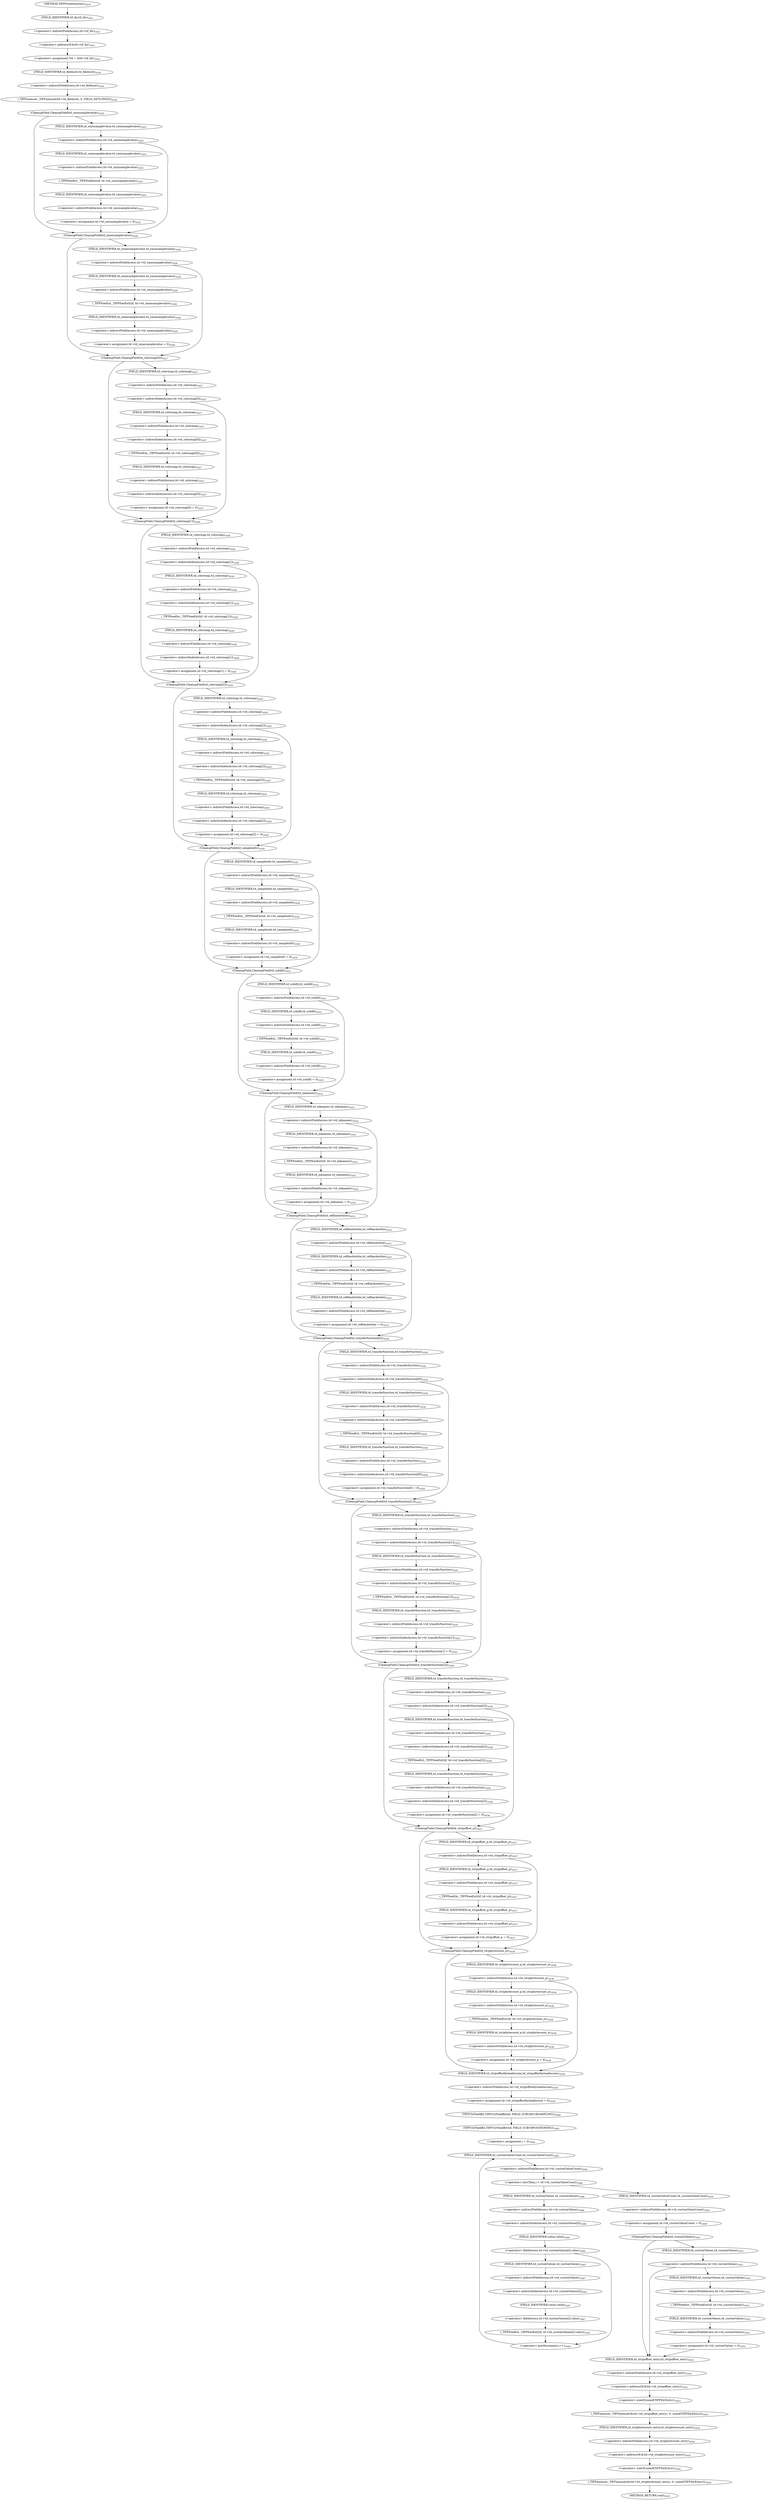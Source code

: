 digraph "TIFFFreeDirectory" {  
"43217" [label = <(&lt;operator&gt;.assignment,*td = &amp;tif-&gt;tif_dir)<SUB>1621</SUB>> ]
"43224" [label = <(_TIFFmemset,_TIFFmemset(td-&gt;td_fieldsset, 0, FIELD_SETLONGS))<SUB>1624</SUB>> ]
"43230" [label = <(CleanupField,CleanupField(td_sminsamplevalue))<SUB>1625</SUB>> ]
"43248" [label = <(CleanupField,CleanupField(td_smaxsamplevalue))<SUB>1626</SUB>> ]
"43266" [label = <(CleanupField,CleanupField(td_colormap[0]))<SUB>1627</SUB>> ]
"43290" [label = <(CleanupField,CleanupField(td_colormap[1]))<SUB>1628</SUB>> ]
"43314" [label = <(CleanupField,CleanupField(td_colormap[2]))<SUB>1629</SUB>> ]
"43338" [label = <(CleanupField,CleanupField(td_sampleinfo))<SUB>1630</SUB>> ]
"43356" [label = <(CleanupField,CleanupField(td_subifd))<SUB>1631</SUB>> ]
"43374" [label = <(CleanupField,CleanupField(td_inknames))<SUB>1632</SUB>> ]
"43392" [label = <(CleanupField,CleanupField(td_refblackwhite))<SUB>1633</SUB>> ]
"43410" [label = <(CleanupField,CleanupField(td_transferfunction[0]))<SUB>1634</SUB>> ]
"43434" [label = <(CleanupField,CleanupField(td_transferfunction[1]))<SUB>1635</SUB>> ]
"43458" [label = <(CleanupField,CleanupField(td_transferfunction[2]))<SUB>1636</SUB>> ]
"43482" [label = <(CleanupField,CleanupField(td_stripoffset_p))<SUB>1637</SUB>> ]
"43500" [label = <(CleanupField,CleanupField(td_stripbytecount_p))<SUB>1638</SUB>> ]
"43518" [label = <(&lt;operator&gt;.assignment,td-&gt;td_stripoffsetbyteallocsize = 0)<SUB>1639</SUB>> ]
"43523" [label = <(TIFFClrFieldBit,TIFFClrFieldBit(tif, FIELD_YCBCRSUBSAMPLING))<SUB>1640</SUB>> ]
"43526" [label = <(TIFFClrFieldBit,TIFFClrFieldBit(tif, FIELD_YCBCRPOSITIONING))<SUB>1641</SUB>> ]
"43560" [label = <(&lt;operator&gt;.assignment,td-&gt;td_customValueCount = 0)<SUB>1650</SUB>> ]
"43565" [label = <(CleanupField,CleanupField(td_customValues))<SUB>1651</SUB>> ]
"43583" [label = <(_TIFFmemset,_TIFFmemset(&amp;(td-&gt;td_stripoffset_entry), 0, sizeof(TIFFDirEntry)))<SUB>1653</SUB>> ]
"43591" [label = <(_TIFFmemset,_TIFFmemset(&amp;(td-&gt;td_stripbytecount_entry), 0, sizeof(TIFFDirEntry)))<SUB>1654</SUB>> ]
"43219" [label = <(&lt;operator&gt;.addressOf,&amp;tif-&gt;tif_dir)<SUB>1621</SUB>> ]
"43225" [label = <(&lt;operator&gt;.indirectFieldAccess,td-&gt;td_fieldsset)<SUB>1624</SUB>> ]
"43519" [label = <(&lt;operator&gt;.indirectFieldAccess,td-&gt;td_stripoffsetbyteallocsize)<SUB>1639</SUB>> ]
"43534" [label = <(&lt;operator&gt;.lessThan,i &lt; td-&gt;td_customValueCount)<SUB>1644</SUB>> ]
"43539" [label = <(&lt;operator&gt;.postIncrement,i++)<SUB>1644</SUB>> ]
"43561" [label = <(&lt;operator&gt;.indirectFieldAccess,td-&gt;td_customValueCount)<SUB>1650</SUB>> ]
"43584" [label = <(&lt;operator&gt;.addressOf,&amp;(td-&gt;td_stripoffset_entry))<SUB>1653</SUB>> ]
"43589" [label = <(&lt;operator&gt;.sizeOf,sizeof(TIFFDirEntry))<SUB>1653</SUB>> ]
"43592" [label = <(&lt;operator&gt;.addressOf,&amp;(td-&gt;td_stripbytecount_entry))<SUB>1654</SUB>> ]
"43597" [label = <(&lt;operator&gt;.sizeOf,sizeof(TIFFDirEntry))<SUB>1654</SUB>> ]
"43220" [label = <(&lt;operator&gt;.indirectFieldAccess,tif-&gt;tif_dir)<SUB>1621</SUB>> ]
"43227" [label = <(FIELD_IDENTIFIER,td_fieldsset,td_fieldsset)<SUB>1624</SUB>> ]
"43521" [label = <(FIELD_IDENTIFIER,td_stripoffsetbyteallocsize,td_stripoffsetbyteallocsize)<SUB>1639</SUB>> ]
"43531" [label = <(&lt;operator&gt;.assignment,i = 0)<SUB>1644</SUB>> ]
"43536" [label = <(&lt;operator&gt;.indirectFieldAccess,td-&gt;td_customValueCount)<SUB>1644</SUB>> ]
"43563" [label = <(FIELD_IDENTIFIER,td_customValueCount,td_customValueCount)<SUB>1650</SUB>> ]
"43585" [label = <(&lt;operator&gt;.indirectFieldAccess,td-&gt;td_stripoffset_entry)<SUB>1653</SUB>> ]
"43593" [label = <(&lt;operator&gt;.indirectFieldAccess,td-&gt;td_stripbytecount_entry)<SUB>1654</SUB>> ]
"43222" [label = <(FIELD_IDENTIFIER,tif_dir,tif_dir)<SUB>1621</SUB>> ]
"43538" [label = <(FIELD_IDENTIFIER,td_customValueCount,td_customValueCount)<SUB>1644</SUB>> ]
"43543" [label = <(&lt;operator&gt;.fieldAccess,td-&gt;td_customValues[i].value)<SUB>1646</SUB>> ]
"43587" [label = <(FIELD_IDENTIFIER,td_stripoffset_entry,td_stripoffset_entry)<SUB>1653</SUB>> ]
"43595" [label = <(FIELD_IDENTIFIER,td_stripbytecount_entry,td_stripbytecount_entry)<SUB>1654</SUB>> ]
"43234" [label = <(&lt;operator&gt;.indirectFieldAccess,td-&gt;td_sminsamplevalue)<SUB>1625</SUB>> ]
"43252" [label = <(&lt;operator&gt;.indirectFieldAccess,td-&gt;td_smaxsamplevalue)<SUB>1626</SUB>> ]
"43270" [label = <(&lt;operator&gt;.indirectIndexAccess,td-&gt;td_colormap[0])<SUB>1627</SUB>> ]
"43294" [label = <(&lt;operator&gt;.indirectIndexAccess,td-&gt;td_colormap[1])<SUB>1628</SUB>> ]
"43318" [label = <(&lt;operator&gt;.indirectIndexAccess,td-&gt;td_colormap[2])<SUB>1629</SUB>> ]
"43342" [label = <(&lt;operator&gt;.indirectFieldAccess,td-&gt;td_sampleinfo)<SUB>1630</SUB>> ]
"43360" [label = <(&lt;operator&gt;.indirectFieldAccess,td-&gt;td_subifd)<SUB>1631</SUB>> ]
"43378" [label = <(&lt;operator&gt;.indirectFieldAccess,td-&gt;td_inknames)<SUB>1632</SUB>> ]
"43396" [label = <(&lt;operator&gt;.indirectFieldAccess,td-&gt;td_refblackwhite)<SUB>1633</SUB>> ]
"43414" [label = <(&lt;operator&gt;.indirectIndexAccess,td-&gt;td_transferfunction[0])<SUB>1634</SUB>> ]
"43438" [label = <(&lt;operator&gt;.indirectIndexAccess,td-&gt;td_transferfunction[1])<SUB>1635</SUB>> ]
"43462" [label = <(&lt;operator&gt;.indirectIndexAccess,td-&gt;td_transferfunction[2])<SUB>1636</SUB>> ]
"43486" [label = <(&lt;operator&gt;.indirectFieldAccess,td-&gt;td_stripoffset_p)<SUB>1637</SUB>> ]
"43504" [label = <(&lt;operator&gt;.indirectFieldAccess,td-&gt;td_stripbytecount_p)<SUB>1638</SUB>> ]
"43544" [label = <(&lt;operator&gt;.indirectIndexAccess,td-&gt;td_customValues[i])<SUB>1646</SUB>> ]
"43549" [label = <(FIELD_IDENTIFIER,value,value)<SUB>1646</SUB>> ]
"43551" [label = <(_TIFFfreeExt,_TIFFfreeExt(tif, td-&gt;td_customValues[i].value))<SUB>1647</SUB>> ]
"43569" [label = <(&lt;operator&gt;.indirectFieldAccess,td-&gt;td_customValues)<SUB>1651</SUB>> ]
"43236" [label = <(FIELD_IDENTIFIER,td_sminsamplevalue,td_sminsamplevalue)<SUB>1625</SUB>> ]
"43238" [label = <(_TIFFfreeExt,_TIFFfreeExt(tif, td-&gt;td_sminsamplevalue))<SUB>1625</SUB>> ]
"43243" [label = <(&lt;operator&gt;.assignment,td-&gt;td_sminsamplevalue = 0)<SUB>1625</SUB>> ]
"43254" [label = <(FIELD_IDENTIFIER,td_smaxsamplevalue,td_smaxsamplevalue)<SUB>1626</SUB>> ]
"43256" [label = <(_TIFFfreeExt,_TIFFfreeExt(tif, td-&gt;td_smaxsamplevalue))<SUB>1626</SUB>> ]
"43261" [label = <(&lt;operator&gt;.assignment,td-&gt;td_smaxsamplevalue = 0)<SUB>1626</SUB>> ]
"43271" [label = <(&lt;operator&gt;.indirectFieldAccess,td-&gt;td_colormap)<SUB>1627</SUB>> ]
"43276" [label = <(_TIFFfreeExt,_TIFFfreeExt(tif, td-&gt;td_colormap[0]))<SUB>1627</SUB>> ]
"43283" [label = <(&lt;operator&gt;.assignment,td-&gt;td_colormap[0] = 0)<SUB>1627</SUB>> ]
"43295" [label = <(&lt;operator&gt;.indirectFieldAccess,td-&gt;td_colormap)<SUB>1628</SUB>> ]
"43300" [label = <(_TIFFfreeExt,_TIFFfreeExt(tif, td-&gt;td_colormap[1]))<SUB>1628</SUB>> ]
"43307" [label = <(&lt;operator&gt;.assignment,td-&gt;td_colormap[1] = 0)<SUB>1628</SUB>> ]
"43319" [label = <(&lt;operator&gt;.indirectFieldAccess,td-&gt;td_colormap)<SUB>1629</SUB>> ]
"43324" [label = <(_TIFFfreeExt,_TIFFfreeExt(tif, td-&gt;td_colormap[2]))<SUB>1629</SUB>> ]
"43331" [label = <(&lt;operator&gt;.assignment,td-&gt;td_colormap[2] = 0)<SUB>1629</SUB>> ]
"43344" [label = <(FIELD_IDENTIFIER,td_sampleinfo,td_sampleinfo)<SUB>1630</SUB>> ]
"43346" [label = <(_TIFFfreeExt,_TIFFfreeExt(tif, td-&gt;td_sampleinfo))<SUB>1630</SUB>> ]
"43351" [label = <(&lt;operator&gt;.assignment,td-&gt;td_sampleinfo = 0)<SUB>1630</SUB>> ]
"43362" [label = <(FIELD_IDENTIFIER,td_subifd,td_subifd)<SUB>1631</SUB>> ]
"43364" [label = <(_TIFFfreeExt,_TIFFfreeExt(tif, td-&gt;td_subifd))<SUB>1631</SUB>> ]
"43369" [label = <(&lt;operator&gt;.assignment,td-&gt;td_subifd = 0)<SUB>1631</SUB>> ]
"43380" [label = <(FIELD_IDENTIFIER,td_inknames,td_inknames)<SUB>1632</SUB>> ]
"43382" [label = <(_TIFFfreeExt,_TIFFfreeExt(tif, td-&gt;td_inknames))<SUB>1632</SUB>> ]
"43387" [label = <(&lt;operator&gt;.assignment,td-&gt;td_inknames = 0)<SUB>1632</SUB>> ]
"43398" [label = <(FIELD_IDENTIFIER,td_refblackwhite,td_refblackwhite)<SUB>1633</SUB>> ]
"43400" [label = <(_TIFFfreeExt,_TIFFfreeExt(tif, td-&gt;td_refblackwhite))<SUB>1633</SUB>> ]
"43405" [label = <(&lt;operator&gt;.assignment,td-&gt;td_refblackwhite = 0)<SUB>1633</SUB>> ]
"43415" [label = <(&lt;operator&gt;.indirectFieldAccess,td-&gt;td_transferfunction)<SUB>1634</SUB>> ]
"43420" [label = <(_TIFFfreeExt,_TIFFfreeExt(tif, td-&gt;td_transferfunction[0]))<SUB>1634</SUB>> ]
"43427" [label = <(&lt;operator&gt;.assignment,td-&gt;td_transferfunction[0] = 0)<SUB>1634</SUB>> ]
"43439" [label = <(&lt;operator&gt;.indirectFieldAccess,td-&gt;td_transferfunction)<SUB>1635</SUB>> ]
"43444" [label = <(_TIFFfreeExt,_TIFFfreeExt(tif, td-&gt;td_transferfunction[1]))<SUB>1635</SUB>> ]
"43451" [label = <(&lt;operator&gt;.assignment,td-&gt;td_transferfunction[1] = 0)<SUB>1635</SUB>> ]
"43463" [label = <(&lt;operator&gt;.indirectFieldAccess,td-&gt;td_transferfunction)<SUB>1636</SUB>> ]
"43468" [label = <(_TIFFfreeExt,_TIFFfreeExt(tif, td-&gt;td_transferfunction[2]))<SUB>1636</SUB>> ]
"43475" [label = <(&lt;operator&gt;.assignment,td-&gt;td_transferfunction[2] = 0)<SUB>1636</SUB>> ]
"43488" [label = <(FIELD_IDENTIFIER,td_stripoffset_p,td_stripoffset_p)<SUB>1637</SUB>> ]
"43490" [label = <(_TIFFfreeExt,_TIFFfreeExt(tif, td-&gt;td_stripoffset_p))<SUB>1637</SUB>> ]
"43495" [label = <(&lt;operator&gt;.assignment,td-&gt;td_stripoffset_p = 0)<SUB>1637</SUB>> ]
"43506" [label = <(FIELD_IDENTIFIER,td_stripbytecount_p,td_stripbytecount_p)<SUB>1638</SUB>> ]
"43508" [label = <(_TIFFfreeExt,_TIFFfreeExt(tif, td-&gt;td_stripbytecount_p))<SUB>1638</SUB>> ]
"43513" [label = <(&lt;operator&gt;.assignment,td-&gt;td_stripbytecount_p = 0)<SUB>1638</SUB>> ]
"43545" [label = <(&lt;operator&gt;.indirectFieldAccess,td-&gt;td_customValues)<SUB>1646</SUB>> ]
"43553" [label = <(&lt;operator&gt;.fieldAccess,td-&gt;td_customValues[i].value)<SUB>1647</SUB>> ]
"43571" [label = <(FIELD_IDENTIFIER,td_customValues,td_customValues)<SUB>1651</SUB>> ]
"43573" [label = <(_TIFFfreeExt,_TIFFfreeExt(tif, td-&gt;td_customValues))<SUB>1651</SUB>> ]
"43578" [label = <(&lt;operator&gt;.assignment,td-&gt;td_customValues = 0)<SUB>1651</SUB>> ]
"43240" [label = <(&lt;operator&gt;.indirectFieldAccess,td-&gt;td_sminsamplevalue)<SUB>1625</SUB>> ]
"43244" [label = <(&lt;operator&gt;.indirectFieldAccess,td-&gt;td_sminsamplevalue)<SUB>1625</SUB>> ]
"43258" [label = <(&lt;operator&gt;.indirectFieldAccess,td-&gt;td_smaxsamplevalue)<SUB>1626</SUB>> ]
"43262" [label = <(&lt;operator&gt;.indirectFieldAccess,td-&gt;td_smaxsamplevalue)<SUB>1626</SUB>> ]
"43273" [label = <(FIELD_IDENTIFIER,td_colormap,td_colormap)<SUB>1627</SUB>> ]
"43278" [label = <(&lt;operator&gt;.indirectIndexAccess,td-&gt;td_colormap[0])<SUB>1627</SUB>> ]
"43284" [label = <(&lt;operator&gt;.indirectIndexAccess,td-&gt;td_colormap[0])<SUB>1627</SUB>> ]
"43297" [label = <(FIELD_IDENTIFIER,td_colormap,td_colormap)<SUB>1628</SUB>> ]
"43302" [label = <(&lt;operator&gt;.indirectIndexAccess,td-&gt;td_colormap[1])<SUB>1628</SUB>> ]
"43308" [label = <(&lt;operator&gt;.indirectIndexAccess,td-&gt;td_colormap[1])<SUB>1628</SUB>> ]
"43321" [label = <(FIELD_IDENTIFIER,td_colormap,td_colormap)<SUB>1629</SUB>> ]
"43326" [label = <(&lt;operator&gt;.indirectIndexAccess,td-&gt;td_colormap[2])<SUB>1629</SUB>> ]
"43332" [label = <(&lt;operator&gt;.indirectIndexAccess,td-&gt;td_colormap[2])<SUB>1629</SUB>> ]
"43348" [label = <(&lt;operator&gt;.indirectFieldAccess,td-&gt;td_sampleinfo)<SUB>1630</SUB>> ]
"43352" [label = <(&lt;operator&gt;.indirectFieldAccess,td-&gt;td_sampleinfo)<SUB>1630</SUB>> ]
"43366" [label = <(&lt;operator&gt;.indirectFieldAccess,td-&gt;td_subifd)<SUB>1631</SUB>> ]
"43370" [label = <(&lt;operator&gt;.indirectFieldAccess,td-&gt;td_subifd)<SUB>1631</SUB>> ]
"43384" [label = <(&lt;operator&gt;.indirectFieldAccess,td-&gt;td_inknames)<SUB>1632</SUB>> ]
"43388" [label = <(&lt;operator&gt;.indirectFieldAccess,td-&gt;td_inknames)<SUB>1632</SUB>> ]
"43402" [label = <(&lt;operator&gt;.indirectFieldAccess,td-&gt;td_refblackwhite)<SUB>1633</SUB>> ]
"43406" [label = <(&lt;operator&gt;.indirectFieldAccess,td-&gt;td_refblackwhite)<SUB>1633</SUB>> ]
"43417" [label = <(FIELD_IDENTIFIER,td_transferfunction,td_transferfunction)<SUB>1634</SUB>> ]
"43422" [label = <(&lt;operator&gt;.indirectIndexAccess,td-&gt;td_transferfunction[0])<SUB>1634</SUB>> ]
"43428" [label = <(&lt;operator&gt;.indirectIndexAccess,td-&gt;td_transferfunction[0])<SUB>1634</SUB>> ]
"43441" [label = <(FIELD_IDENTIFIER,td_transferfunction,td_transferfunction)<SUB>1635</SUB>> ]
"43446" [label = <(&lt;operator&gt;.indirectIndexAccess,td-&gt;td_transferfunction[1])<SUB>1635</SUB>> ]
"43452" [label = <(&lt;operator&gt;.indirectIndexAccess,td-&gt;td_transferfunction[1])<SUB>1635</SUB>> ]
"43465" [label = <(FIELD_IDENTIFIER,td_transferfunction,td_transferfunction)<SUB>1636</SUB>> ]
"43470" [label = <(&lt;operator&gt;.indirectIndexAccess,td-&gt;td_transferfunction[2])<SUB>1636</SUB>> ]
"43476" [label = <(&lt;operator&gt;.indirectIndexAccess,td-&gt;td_transferfunction[2])<SUB>1636</SUB>> ]
"43492" [label = <(&lt;operator&gt;.indirectFieldAccess,td-&gt;td_stripoffset_p)<SUB>1637</SUB>> ]
"43496" [label = <(&lt;operator&gt;.indirectFieldAccess,td-&gt;td_stripoffset_p)<SUB>1637</SUB>> ]
"43510" [label = <(&lt;operator&gt;.indirectFieldAccess,td-&gt;td_stripbytecount_p)<SUB>1638</SUB>> ]
"43514" [label = <(&lt;operator&gt;.indirectFieldAccess,td-&gt;td_stripbytecount_p)<SUB>1638</SUB>> ]
"43547" [label = <(FIELD_IDENTIFIER,td_customValues,td_customValues)<SUB>1646</SUB>> ]
"43554" [label = <(&lt;operator&gt;.indirectIndexAccess,td-&gt;td_customValues[i])<SUB>1647</SUB>> ]
"43559" [label = <(FIELD_IDENTIFIER,value,value)<SUB>1647</SUB>> ]
"43575" [label = <(&lt;operator&gt;.indirectFieldAccess,td-&gt;td_customValues)<SUB>1651</SUB>> ]
"43579" [label = <(&lt;operator&gt;.indirectFieldAccess,td-&gt;td_customValues)<SUB>1651</SUB>> ]
"43242" [label = <(FIELD_IDENTIFIER,td_sminsamplevalue,td_sminsamplevalue)<SUB>1625</SUB>> ]
"43246" [label = <(FIELD_IDENTIFIER,td_sminsamplevalue,td_sminsamplevalue)<SUB>1625</SUB>> ]
"43260" [label = <(FIELD_IDENTIFIER,td_smaxsamplevalue,td_smaxsamplevalue)<SUB>1626</SUB>> ]
"43264" [label = <(FIELD_IDENTIFIER,td_smaxsamplevalue,td_smaxsamplevalue)<SUB>1626</SUB>> ]
"43279" [label = <(&lt;operator&gt;.indirectFieldAccess,td-&gt;td_colormap)<SUB>1627</SUB>> ]
"43285" [label = <(&lt;operator&gt;.indirectFieldAccess,td-&gt;td_colormap)<SUB>1627</SUB>> ]
"43303" [label = <(&lt;operator&gt;.indirectFieldAccess,td-&gt;td_colormap)<SUB>1628</SUB>> ]
"43309" [label = <(&lt;operator&gt;.indirectFieldAccess,td-&gt;td_colormap)<SUB>1628</SUB>> ]
"43327" [label = <(&lt;operator&gt;.indirectFieldAccess,td-&gt;td_colormap)<SUB>1629</SUB>> ]
"43333" [label = <(&lt;operator&gt;.indirectFieldAccess,td-&gt;td_colormap)<SUB>1629</SUB>> ]
"43350" [label = <(FIELD_IDENTIFIER,td_sampleinfo,td_sampleinfo)<SUB>1630</SUB>> ]
"43354" [label = <(FIELD_IDENTIFIER,td_sampleinfo,td_sampleinfo)<SUB>1630</SUB>> ]
"43368" [label = <(FIELD_IDENTIFIER,td_subifd,td_subifd)<SUB>1631</SUB>> ]
"43372" [label = <(FIELD_IDENTIFIER,td_subifd,td_subifd)<SUB>1631</SUB>> ]
"43386" [label = <(FIELD_IDENTIFIER,td_inknames,td_inknames)<SUB>1632</SUB>> ]
"43390" [label = <(FIELD_IDENTIFIER,td_inknames,td_inknames)<SUB>1632</SUB>> ]
"43404" [label = <(FIELD_IDENTIFIER,td_refblackwhite,td_refblackwhite)<SUB>1633</SUB>> ]
"43408" [label = <(FIELD_IDENTIFIER,td_refblackwhite,td_refblackwhite)<SUB>1633</SUB>> ]
"43423" [label = <(&lt;operator&gt;.indirectFieldAccess,td-&gt;td_transferfunction)<SUB>1634</SUB>> ]
"43429" [label = <(&lt;operator&gt;.indirectFieldAccess,td-&gt;td_transferfunction)<SUB>1634</SUB>> ]
"43447" [label = <(&lt;operator&gt;.indirectFieldAccess,td-&gt;td_transferfunction)<SUB>1635</SUB>> ]
"43453" [label = <(&lt;operator&gt;.indirectFieldAccess,td-&gt;td_transferfunction)<SUB>1635</SUB>> ]
"43471" [label = <(&lt;operator&gt;.indirectFieldAccess,td-&gt;td_transferfunction)<SUB>1636</SUB>> ]
"43477" [label = <(&lt;operator&gt;.indirectFieldAccess,td-&gt;td_transferfunction)<SUB>1636</SUB>> ]
"43494" [label = <(FIELD_IDENTIFIER,td_stripoffset_p,td_stripoffset_p)<SUB>1637</SUB>> ]
"43498" [label = <(FIELD_IDENTIFIER,td_stripoffset_p,td_stripoffset_p)<SUB>1637</SUB>> ]
"43512" [label = <(FIELD_IDENTIFIER,td_stripbytecount_p,td_stripbytecount_p)<SUB>1638</SUB>> ]
"43516" [label = <(FIELD_IDENTIFIER,td_stripbytecount_p,td_stripbytecount_p)<SUB>1638</SUB>> ]
"43555" [label = <(&lt;operator&gt;.indirectFieldAccess,td-&gt;td_customValues)<SUB>1647</SUB>> ]
"43577" [label = <(FIELD_IDENTIFIER,td_customValues,td_customValues)<SUB>1651</SUB>> ]
"43581" [label = <(FIELD_IDENTIFIER,td_customValues,td_customValues)<SUB>1651</SUB>> ]
"43281" [label = <(FIELD_IDENTIFIER,td_colormap,td_colormap)<SUB>1627</SUB>> ]
"43287" [label = <(FIELD_IDENTIFIER,td_colormap,td_colormap)<SUB>1627</SUB>> ]
"43305" [label = <(FIELD_IDENTIFIER,td_colormap,td_colormap)<SUB>1628</SUB>> ]
"43311" [label = <(FIELD_IDENTIFIER,td_colormap,td_colormap)<SUB>1628</SUB>> ]
"43329" [label = <(FIELD_IDENTIFIER,td_colormap,td_colormap)<SUB>1629</SUB>> ]
"43335" [label = <(FIELD_IDENTIFIER,td_colormap,td_colormap)<SUB>1629</SUB>> ]
"43425" [label = <(FIELD_IDENTIFIER,td_transferfunction,td_transferfunction)<SUB>1634</SUB>> ]
"43431" [label = <(FIELD_IDENTIFIER,td_transferfunction,td_transferfunction)<SUB>1634</SUB>> ]
"43449" [label = <(FIELD_IDENTIFIER,td_transferfunction,td_transferfunction)<SUB>1635</SUB>> ]
"43455" [label = <(FIELD_IDENTIFIER,td_transferfunction,td_transferfunction)<SUB>1635</SUB>> ]
"43473" [label = <(FIELD_IDENTIFIER,td_transferfunction,td_transferfunction)<SUB>1636</SUB>> ]
"43479" [label = <(FIELD_IDENTIFIER,td_transferfunction,td_transferfunction)<SUB>1636</SUB>> ]
"43557" [label = <(FIELD_IDENTIFIER,td_customValues,td_customValues)<SUB>1647</SUB>> ]
"43213" [label = <(METHOD,TIFFFreeDirectory)<SUB>1619</SUB>> ]
"43599" [label = <(METHOD_RETURN,void)<SUB>1619</SUB>> ]
  "43217" -> "43227" 
  "43224" -> "43230" 
  "43230" -> "43248" 
  "43230" -> "43236" 
  "43248" -> "43266" 
  "43248" -> "43254" 
  "43266" -> "43290" 
  "43266" -> "43273" 
  "43290" -> "43314" 
  "43290" -> "43297" 
  "43314" -> "43338" 
  "43314" -> "43321" 
  "43338" -> "43356" 
  "43338" -> "43344" 
  "43356" -> "43374" 
  "43356" -> "43362" 
  "43374" -> "43392" 
  "43374" -> "43380" 
  "43392" -> "43410" 
  "43392" -> "43398" 
  "43410" -> "43434" 
  "43410" -> "43417" 
  "43434" -> "43458" 
  "43434" -> "43441" 
  "43458" -> "43482" 
  "43458" -> "43465" 
  "43482" -> "43500" 
  "43482" -> "43488" 
  "43500" -> "43506" 
  "43500" -> "43521" 
  "43518" -> "43523" 
  "43523" -> "43526" 
  "43526" -> "43531" 
  "43560" -> "43565" 
  "43565" -> "43571" 
  "43565" -> "43587" 
  "43583" -> "43595" 
  "43591" -> "43599" 
  "43219" -> "43217" 
  "43225" -> "43224" 
  "43519" -> "43518" 
  "43534" -> "43547" 
  "43534" -> "43563" 
  "43539" -> "43538" 
  "43561" -> "43560" 
  "43584" -> "43589" 
  "43589" -> "43583" 
  "43592" -> "43597" 
  "43597" -> "43591" 
  "43220" -> "43219" 
  "43227" -> "43225" 
  "43521" -> "43519" 
  "43531" -> "43538" 
  "43536" -> "43534" 
  "43563" -> "43561" 
  "43585" -> "43584" 
  "43593" -> "43592" 
  "43222" -> "43220" 
  "43538" -> "43536" 
  "43543" -> "43557" 
  "43543" -> "43539" 
  "43587" -> "43585" 
  "43595" -> "43593" 
  "43234" -> "43248" 
  "43234" -> "43242" 
  "43252" -> "43266" 
  "43252" -> "43260" 
  "43270" -> "43290" 
  "43270" -> "43281" 
  "43294" -> "43314" 
  "43294" -> "43305" 
  "43318" -> "43338" 
  "43318" -> "43329" 
  "43342" -> "43356" 
  "43342" -> "43350" 
  "43360" -> "43374" 
  "43360" -> "43368" 
  "43378" -> "43392" 
  "43378" -> "43386" 
  "43396" -> "43410" 
  "43396" -> "43404" 
  "43414" -> "43434" 
  "43414" -> "43425" 
  "43438" -> "43458" 
  "43438" -> "43449" 
  "43462" -> "43482" 
  "43462" -> "43473" 
  "43486" -> "43500" 
  "43486" -> "43494" 
  "43504" -> "43512" 
  "43504" -> "43521" 
  "43544" -> "43549" 
  "43549" -> "43543" 
  "43551" -> "43539" 
  "43569" -> "43577" 
  "43569" -> "43587" 
  "43236" -> "43234" 
  "43238" -> "43246" 
  "43243" -> "43248" 
  "43254" -> "43252" 
  "43256" -> "43264" 
  "43261" -> "43266" 
  "43271" -> "43270" 
  "43276" -> "43287" 
  "43283" -> "43290" 
  "43295" -> "43294" 
  "43300" -> "43311" 
  "43307" -> "43314" 
  "43319" -> "43318" 
  "43324" -> "43335" 
  "43331" -> "43338" 
  "43344" -> "43342" 
  "43346" -> "43354" 
  "43351" -> "43356" 
  "43362" -> "43360" 
  "43364" -> "43372" 
  "43369" -> "43374" 
  "43380" -> "43378" 
  "43382" -> "43390" 
  "43387" -> "43392" 
  "43398" -> "43396" 
  "43400" -> "43408" 
  "43405" -> "43410" 
  "43415" -> "43414" 
  "43420" -> "43431" 
  "43427" -> "43434" 
  "43439" -> "43438" 
  "43444" -> "43455" 
  "43451" -> "43458" 
  "43463" -> "43462" 
  "43468" -> "43479" 
  "43475" -> "43482" 
  "43488" -> "43486" 
  "43490" -> "43498" 
  "43495" -> "43500" 
  "43506" -> "43504" 
  "43508" -> "43516" 
  "43513" -> "43521" 
  "43545" -> "43544" 
  "43553" -> "43551" 
  "43571" -> "43569" 
  "43573" -> "43581" 
  "43578" -> "43587" 
  "43240" -> "43238" 
  "43244" -> "43243" 
  "43258" -> "43256" 
  "43262" -> "43261" 
  "43273" -> "43271" 
  "43278" -> "43276" 
  "43284" -> "43283" 
  "43297" -> "43295" 
  "43302" -> "43300" 
  "43308" -> "43307" 
  "43321" -> "43319" 
  "43326" -> "43324" 
  "43332" -> "43331" 
  "43348" -> "43346" 
  "43352" -> "43351" 
  "43366" -> "43364" 
  "43370" -> "43369" 
  "43384" -> "43382" 
  "43388" -> "43387" 
  "43402" -> "43400" 
  "43406" -> "43405" 
  "43417" -> "43415" 
  "43422" -> "43420" 
  "43428" -> "43427" 
  "43441" -> "43439" 
  "43446" -> "43444" 
  "43452" -> "43451" 
  "43465" -> "43463" 
  "43470" -> "43468" 
  "43476" -> "43475" 
  "43492" -> "43490" 
  "43496" -> "43495" 
  "43510" -> "43508" 
  "43514" -> "43513" 
  "43547" -> "43545" 
  "43554" -> "43559" 
  "43559" -> "43553" 
  "43575" -> "43573" 
  "43579" -> "43578" 
  "43242" -> "43240" 
  "43246" -> "43244" 
  "43260" -> "43258" 
  "43264" -> "43262" 
  "43279" -> "43278" 
  "43285" -> "43284" 
  "43303" -> "43302" 
  "43309" -> "43308" 
  "43327" -> "43326" 
  "43333" -> "43332" 
  "43350" -> "43348" 
  "43354" -> "43352" 
  "43368" -> "43366" 
  "43372" -> "43370" 
  "43386" -> "43384" 
  "43390" -> "43388" 
  "43404" -> "43402" 
  "43408" -> "43406" 
  "43423" -> "43422" 
  "43429" -> "43428" 
  "43447" -> "43446" 
  "43453" -> "43452" 
  "43471" -> "43470" 
  "43477" -> "43476" 
  "43494" -> "43492" 
  "43498" -> "43496" 
  "43512" -> "43510" 
  "43516" -> "43514" 
  "43555" -> "43554" 
  "43577" -> "43575" 
  "43581" -> "43579" 
  "43281" -> "43279" 
  "43287" -> "43285" 
  "43305" -> "43303" 
  "43311" -> "43309" 
  "43329" -> "43327" 
  "43335" -> "43333" 
  "43425" -> "43423" 
  "43431" -> "43429" 
  "43449" -> "43447" 
  "43455" -> "43453" 
  "43473" -> "43471" 
  "43479" -> "43477" 
  "43557" -> "43555" 
  "43213" -> "43222" 
}
